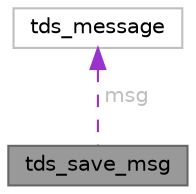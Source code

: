 digraph "tds_save_msg"
{
 // LATEX_PDF_SIZE
  bgcolor="transparent";
  edge [fontname=Helvetica,fontsize=10,labelfontname=Helvetica,labelfontsize=10];
  node [fontname=Helvetica,fontsize=10,shape=box,height=0.2,width=0.4];
  Node1 [id="Node000001",label="tds_save_msg",height=0.2,width=0.4,color="gray40", fillcolor="grey60", style="filled", fontcolor="black",tooltip=" "];
  Node2 -> Node1 [id="edge1_Node000001_Node000002",dir="back",color="darkorchid3",style="dashed",tooltip=" ",label=" msg",fontcolor="grey" ];
  Node2 [id="Node000002",label="tds_message",height=0.2,width=0.4,color="grey75", fillcolor="white", style="filled",URL="$a01262.html",tooltip=" "];
}
